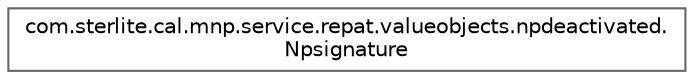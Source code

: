 digraph "Graphical Class Hierarchy"
{
 // LATEX_PDF_SIZE
  bgcolor="transparent";
  edge [fontname=Helvetica,fontsize=10,labelfontname=Helvetica,labelfontsize=10];
  node [fontname=Helvetica,fontsize=10,shape=box,height=0.2,width=0.4];
  rankdir="LR";
  Node0 [id="Node000000",label="com.sterlite.cal.mnp.service.repat.valueobjects.npdeactivated.\lNpsignature",height=0.2,width=0.4,color="grey40", fillcolor="white", style="filled",URL="$classcom_1_1sterlite_1_1cal_1_1mnp_1_1service_1_1repat_1_1valueobjects_1_1npdeactivated_1_1_npsignature.html",tooltip=" "];
}
